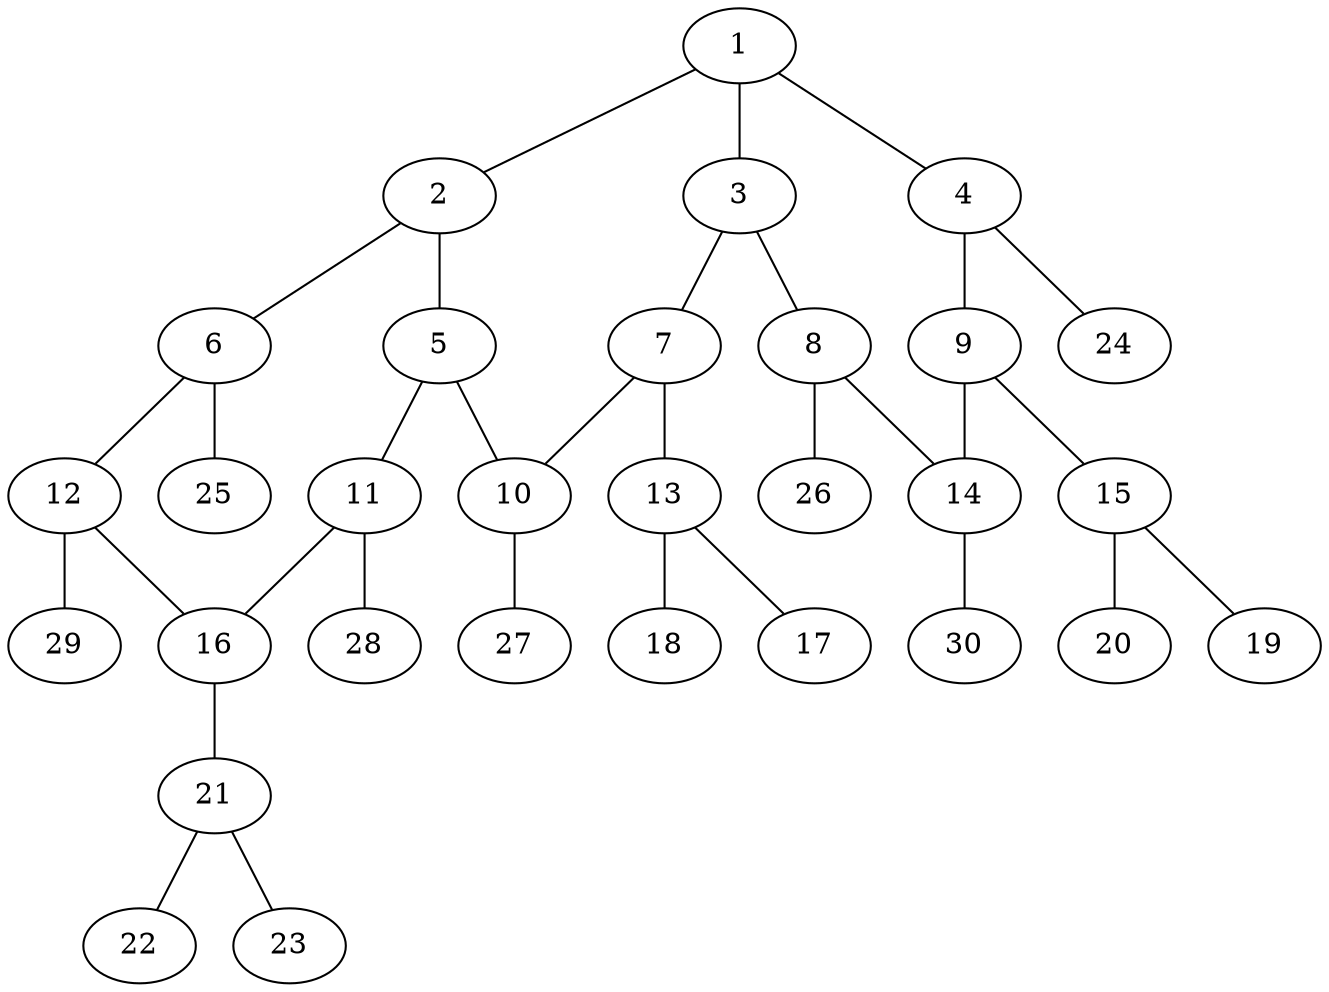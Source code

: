 graph molecule_1560 {
	1	 [chem=C];
	2	 [chem=C];
	1 -- 2	 [valence=1];
	3	 [chem=C];
	1 -- 3	 [valence=2];
	4	 [chem=C];
	1 -- 4	 [valence=1];
	5	 [chem=C];
	2 -- 5	 [valence=1];
	6	 [chem=C];
	2 -- 6	 [valence=2];
	7	 [chem=C];
	3 -- 7	 [valence=1];
	8	 [chem=C];
	3 -- 8	 [valence=1];
	9	 [chem=C];
	4 -- 9	 [valence=2];
	24	 [chem=H];
	4 -- 24	 [valence=1];
	10	 [chem=C];
	5 -- 10	 [valence=1];
	11	 [chem=C];
	5 -- 11	 [valence=2];
	12	 [chem=C];
	6 -- 12	 [valence=1];
	25	 [chem=H];
	6 -- 25	 [valence=1];
	7 -- 10	 [valence=2];
	13	 [chem=N];
	7 -- 13	 [valence=1];
	14	 [chem=C];
	8 -- 14	 [valence=2];
	26	 [chem=H];
	8 -- 26	 [valence=1];
	9 -- 14	 [valence=1];
	15	 [chem=N];
	9 -- 15	 [valence=1];
	27	 [chem=H];
	10 -- 27	 [valence=1];
	16	 [chem=C];
	11 -- 16	 [valence=1];
	28	 [chem=H];
	11 -- 28	 [valence=1];
	12 -- 16	 [valence=2];
	29	 [chem=H];
	12 -- 29	 [valence=1];
	17	 [chem=O];
	13 -- 17	 [valence=2];
	18	 [chem=O];
	13 -- 18	 [valence=1];
	30	 [chem=H];
	14 -- 30	 [valence=1];
	19	 [chem=O];
	15 -- 19	 [valence=2];
	20	 [chem=O];
	15 -- 20	 [valence=1];
	21	 [chem=N];
	16 -- 21	 [valence=1];
	22	 [chem=O];
	21 -- 22	 [valence=2];
	23	 [chem=O];
	21 -- 23	 [valence=1];
}
